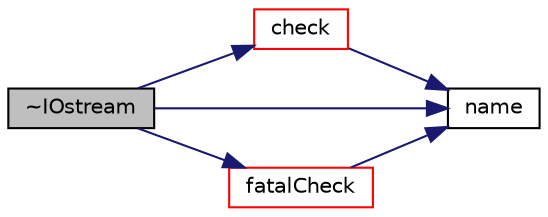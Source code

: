 digraph "~IOstream"
{
  bgcolor="transparent";
  edge [fontname="Helvetica",fontsize="10",labelfontname="Helvetica",labelfontsize="10"];
  node [fontname="Helvetica",fontsize="10",shape=record];
  rankdir="LR";
  Node1 [label="~IOstream",height=0.2,width=0.4,color="black", fillcolor="grey75", style="filled", fontcolor="black"];
  Node1 -> Node2 [color="midnightblue",fontsize="10",style="solid",fontname="Helvetica"];
  Node2 [label="check",height=0.2,width=0.4,color="red",URL="$a01185.html#af85c845c01b78192c2f5302a271d153d",tooltip="Check IOstream status for given operation. "];
  Node2 -> Node3 [color="midnightblue",fontsize="10",style="solid",fontname="Helvetica"];
  Node3 [label="name",height=0.2,width=0.4,color="black",URL="$a01185.html#ab27acd1d200f0d245337451aa2f31517",tooltip="Return the name of the stream. "];
  Node1 -> Node4 [color="midnightblue",fontsize="10",style="solid",fontname="Helvetica"];
  Node4 [label="fatalCheck",height=0.2,width=0.4,color="red",URL="$a01185.html#a5db784ce6d8cb9b7ba80a59c7eeec604",tooltip="Check IOstream status for given operation. "];
  Node4 -> Node3 [color="midnightblue",fontsize="10",style="solid",fontname="Helvetica"];
  Node1 -> Node3 [color="midnightblue",fontsize="10",style="solid",fontname="Helvetica"];
}
